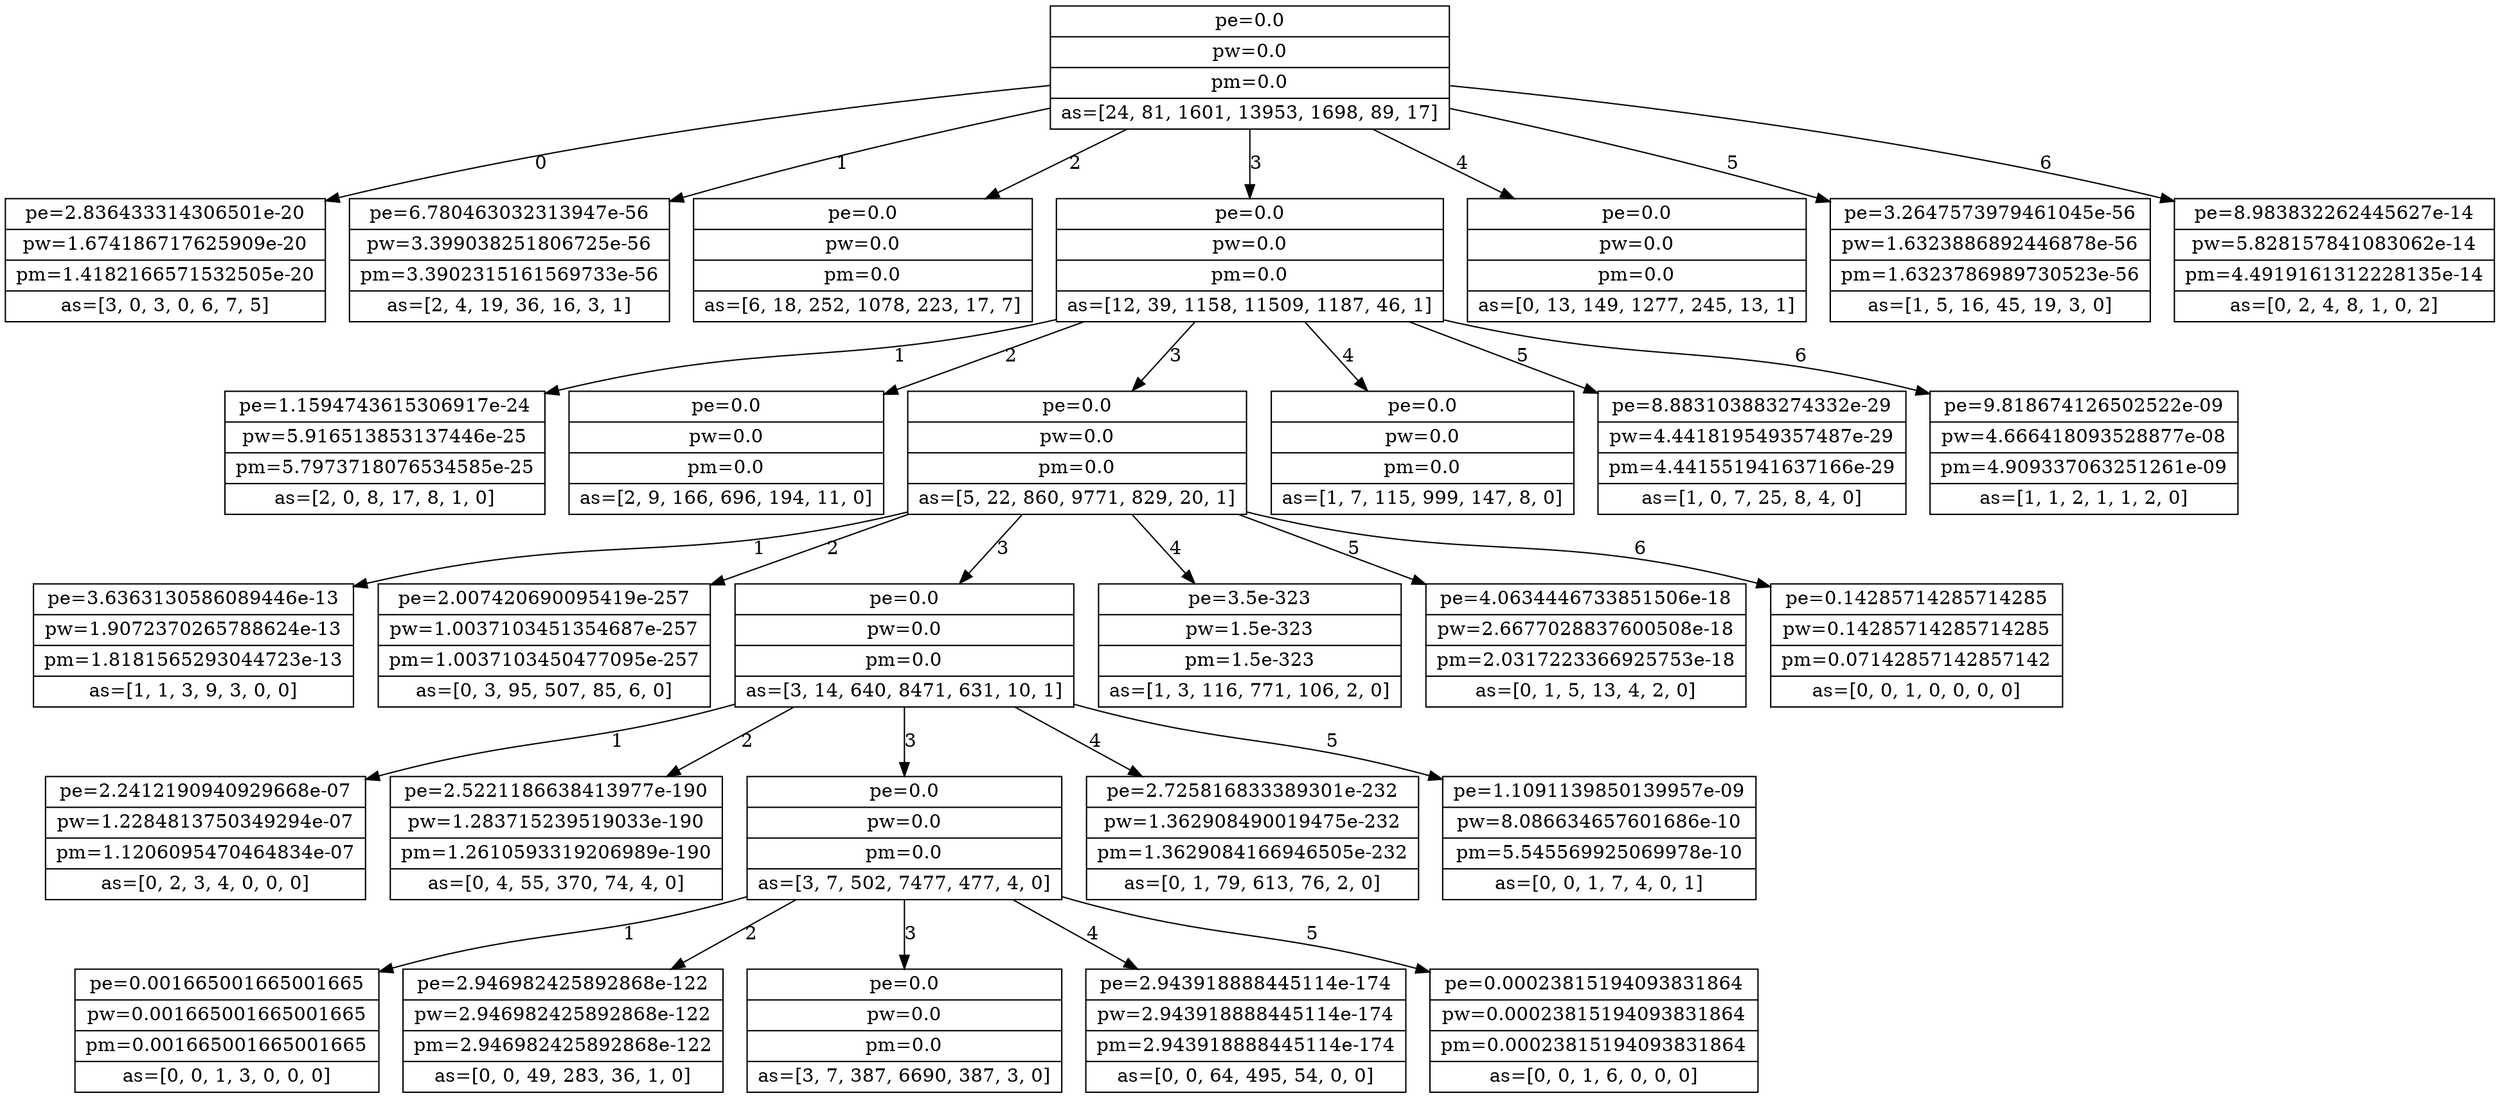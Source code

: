 digraph nodes {
	node [shape=record];
	name0 [label="{pe=0.0 | pw=0.0 | pm=0.0 | as=[24, 81, 1601, 13953, 1698, 89, 17]}"];
	name1 [label="{pe=2.836433314306501e-20 | pw=1.674186717625909e-20 | pm=1.4182166571532505e-20 | as=[3, 0, 3, 0, 6, 7, 5]}"];
	name0 -> name1 [label=0];
	name2 [label="{pe=6.780463032313947e-56 | pw=3.399038251806725e-56 | pm=3.3902315161569733e-56 | as=[2, 4, 19, 36, 16, 3, 1]}"];
	name0 -> name2 [label=1];
	name3 [label="{pe=0.0 | pw=0.0 | pm=0.0 | as=[6, 18, 252, 1078, 223, 17, 7]}"];
	name0 -> name3 [label=2];
	name4 [label="{pe=0.0 | pw=0.0 | pm=0.0 | as=[12, 39, 1158, 11509, 1187, 46, 1]}"];
	name5 [label="{pe=1.1594743615306917e-24 | pw=5.916513853137446e-25 | pm=5.7973718076534585e-25 | as=[2, 0, 8, 17, 8, 1, 0]}"];
	name4 -> name5 [label=1];
	name6 [label="{pe=0.0 | pw=0.0 | pm=0.0 | as=[2, 9, 166, 696, 194, 11, 0]}"];
	name4 -> name6 [label=2];
	name7 [label="{pe=0.0 | pw=0.0 | pm=0.0 | as=[5, 22, 860, 9771, 829, 20, 1]}"];
	name8 [label="{pe=3.6363130586089446e-13 | pw=1.9072370265788624e-13 | pm=1.8181565293044723e-13 | as=[1, 1, 3, 9, 3, 0, 0]}"];
	name7 -> name8 [label=1];
	name9 [label="{pe=2.007420690095419e-257 | pw=1.0037103451354687e-257 | pm=1.0037103450477095e-257 | as=[0, 3, 95, 507, 85, 6, 0]}"];
	name7 -> name9 [label=2];
	name10 [label="{pe=0.0 | pw=0.0 | pm=0.0 | as=[3, 14, 640, 8471, 631, 10, 1]}"];
	name11 [label="{pe=2.2412190940929668e-07 | pw=1.2284813750349294e-07 | pm=1.1206095470464834e-07 | as=[0, 2, 3, 4, 0, 0, 0]}"];
	name10 -> name11 [label=1];
	name12 [label="{pe=2.5221186638413977e-190 | pw=1.283715239519033e-190 | pm=1.2610593319206989e-190 | as=[0, 4, 55, 370, 74, 4, 0]}"];
	name10 -> name12 [label=2];
	name13 [label="{pe=0.0 | pw=0.0 | pm=0.0 | as=[3, 7, 502, 7477, 477, 4, 0]}"];
	name14 [label="{pe=0.001665001665001665 | pw=0.001665001665001665 | pm=0.001665001665001665 | as=[0, 0, 1, 3, 0, 0, 0]}"];
	name13 -> name14 [label=1];
	name15 [label="{pe=2.946982425892868e-122 | pw=2.946982425892868e-122 | pm=2.946982425892868e-122 | as=[0, 0, 49, 283, 36, 1, 0]}"];
	name13 -> name15 [label=2];
	name16 [label="{pe=0.0 | pw=0.0 | pm=0.0 | as=[3, 7, 387, 6690, 387, 3, 0]}"];
	name13 -> name16 [label=3];
	name17 [label="{pe=2.943918888445114e-174 | pw=2.943918888445114e-174 | pm=2.943918888445114e-174 | as=[0, 0, 64, 495, 54, 0, 0]}"];
	name13 -> name17 [label=4];
	name18 [label="{pe=0.00023815194093831864 | pw=0.00023815194093831864 | pm=0.00023815194093831864 | as=[0, 0, 1, 6, 0, 0, 0]}"];
	name13 -> name18 [label=5];
	name10 -> name13 [label=3];
	name19 [label="{pe=2.725816833389301e-232 | pw=1.362908490019475e-232 | pm=1.3629084166946505e-232 | as=[0, 1, 79, 613, 76, 2, 0]}"];
	name10 -> name19 [label=4];
	name20 [label="{pe=1.1091139850139957e-09 | pw=8.086634657601686e-10 | pm=5.545569925069978e-10 | as=[0, 0, 1, 7, 4, 0, 1]}"];
	name10 -> name20 [label=5];
	name7 -> name10 [label=3];
	name21 [label="{pe=3.5e-323 | pw=1.5e-323 | pm=1.5e-323 | as=[1, 3, 116, 771, 106, 2, 0]}"];
	name7 -> name21 [label=4];
	name22 [label="{pe=4.0634446733851506e-18 | pw=2.6677028837600508e-18 | pm=2.0317223366925753e-18 | as=[0, 1, 5, 13, 4, 2, 0]}"];
	name7 -> name22 [label=5];
	name23 [label="{pe=0.14285714285714285 | pw=0.14285714285714285 | pm=0.07142857142857142 | as=[0, 0, 1, 0, 0, 0, 0]}"];
	name7 -> name23 [label=6];
	name4 -> name7 [label=3];
	name24 [label="{pe=0.0 | pw=0.0 | pm=0.0 | as=[1, 7, 115, 999, 147, 8, 0]}"];
	name4 -> name24 [label=4];
	name25 [label="{pe=8.883103883274332e-29 | pw=4.441819549357487e-29 | pm=4.441551941637166e-29 | as=[1, 0, 7, 25, 8, 4, 0]}"];
	name4 -> name25 [label=5];
	name26 [label="{pe=9.818674126502522e-09 | pw=4.666418093528877e-08 | pm=4.909337063251261e-09 | as=[1, 1, 2, 1, 1, 2, 0]}"];
	name4 -> name26 [label=6];
	name0 -> name4 [label=3];
	name27 [label="{pe=0.0 | pw=0.0 | pm=0.0 | as=[0, 13, 149, 1277, 245, 13, 1]}"];
	name0 -> name27 [label=4];
	name28 [label="{pe=3.2647573979461045e-56 | pw=1.6323886892446878e-56 | pm=1.6323786989730523e-56 | as=[1, 5, 16, 45, 19, 3, 0]}"];
	name0 -> name28 [label=5];
	name29 [label="{pe=8.983832262445627e-14 | pw=5.828157841083062e-14 | pm=4.4919161312228135e-14 | as=[0, 2, 4, 8, 1, 0, 2]}"];
	name0 -> name29 [label=6];
}

